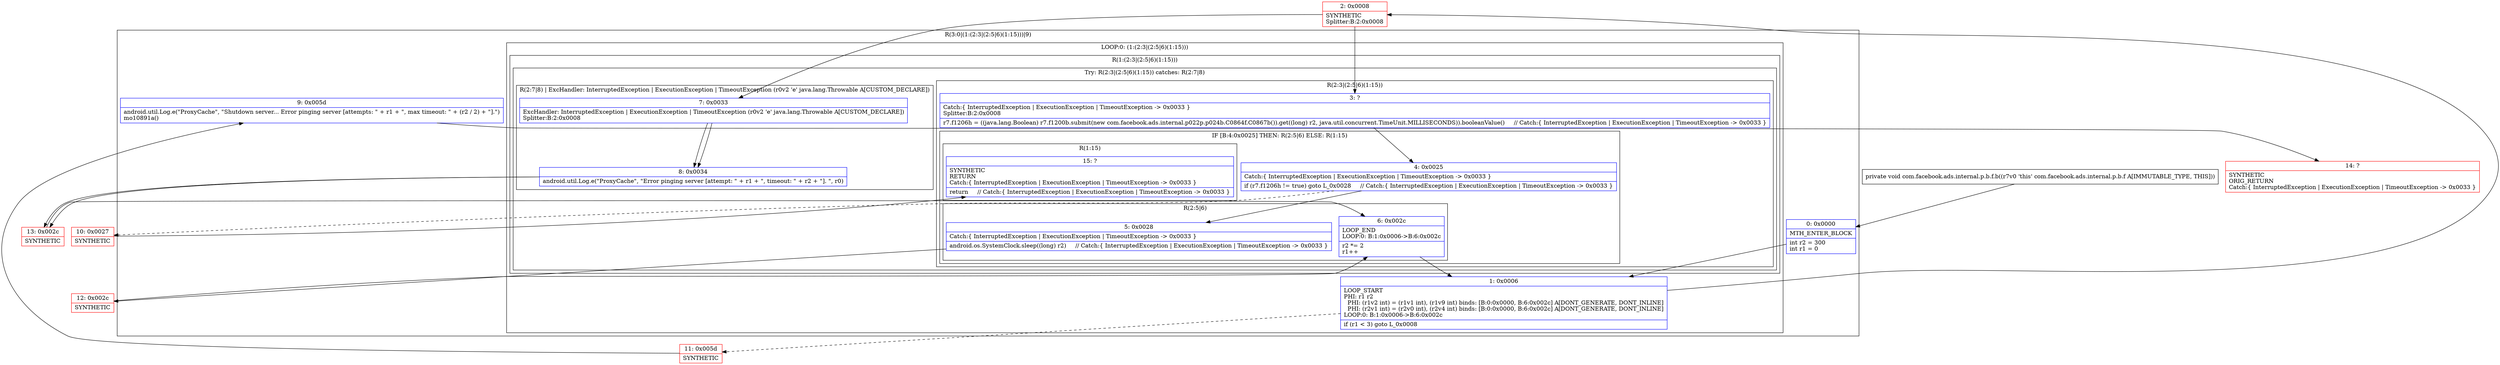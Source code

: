 digraph "CFG forcom.facebook.ads.internal.p.b.f.b()V" {
subgraph cluster_Region_674479885 {
label = "R(3:0|(1:(2:3|(2:5|6)(1:15)))|9)";
node [shape=record,color=blue];
Node_0 [shape=record,label="{0\:\ 0x0000|MTH_ENTER_BLOCK\l|int r2 = 300\lint r1 = 0\l}"];
subgraph cluster_LoopRegion_471268202 {
label = "LOOP:0: (1:(2:3|(2:5|6)(1:15)))";
node [shape=record,color=blue];
Node_1 [shape=record,label="{1\:\ 0x0006|LOOP_START\lPHI: r1 r2 \l  PHI: (r1v2 int) = (r1v1 int), (r1v9 int) binds: [B:0:0x0000, B:6:0x002c] A[DONT_GENERATE, DONT_INLINE]\l  PHI: (r2v1 int) = (r2v0 int), (r2v4 int) binds: [B:0:0x0000, B:6:0x002c] A[DONT_GENERATE, DONT_INLINE]\lLOOP:0: B:1:0x0006\-\>B:6:0x002c\l|if (r1 \< 3) goto L_0x0008\l}"];
subgraph cluster_Region_1114046708 {
label = "R(1:(2:3|(2:5|6)(1:15)))";
node [shape=record,color=blue];
subgraph cluster_TryCatchRegion_1246598798 {
label = "Try: R(2:3|(2:5|6)(1:15)) catches: R(2:7|8)";
node [shape=record,color=blue];
subgraph cluster_Region_1207717857 {
label = "R(2:3|(2:5|6)(1:15))";
node [shape=record,color=blue];
Node_3 [shape=record,label="{3\:\ ?|Catch:\{ InterruptedException \| ExecutionException \| TimeoutException \-\> 0x0033 \}\lSplitter:B:2:0x0008\l|r7.f1206h = ((java.lang.Boolean) r7.f1200b.submit(new com.facebook.ads.internal.p022p.p024b.C0864f.C0867b()).get((long) r2, java.util.concurrent.TimeUnit.MILLISECONDS)).booleanValue()     \/\/ Catch:\{ InterruptedException \| ExecutionException \| TimeoutException \-\> 0x0033 \}\l}"];
subgraph cluster_IfRegion_119208462 {
label = "IF [B:4:0x0025] THEN: R(2:5|6) ELSE: R(1:15)";
node [shape=record,color=blue];
Node_4 [shape=record,label="{4\:\ 0x0025|Catch:\{ InterruptedException \| ExecutionException \| TimeoutException \-\> 0x0033 \}\l|if (r7.f1206h != true) goto L_0x0028     \/\/ Catch:\{ InterruptedException \| ExecutionException \| TimeoutException \-\> 0x0033 \}\l}"];
subgraph cluster_Region_477628941 {
label = "R(2:5|6)";
node [shape=record,color=blue];
Node_5 [shape=record,label="{5\:\ 0x0028|Catch:\{ InterruptedException \| ExecutionException \| TimeoutException \-\> 0x0033 \}\l|android.os.SystemClock.sleep((long) r2)     \/\/ Catch:\{ InterruptedException \| ExecutionException \| TimeoutException \-\> 0x0033 \}\l}"];
Node_6 [shape=record,label="{6\:\ 0x002c|LOOP_END\lLOOP:0: B:1:0x0006\-\>B:6:0x002c\l|r2 *= 2\lr1++\l}"];
}
subgraph cluster_Region_1712437788 {
label = "R(1:15)";
node [shape=record,color=blue];
Node_15 [shape=record,label="{15\:\ ?|SYNTHETIC\lRETURN\lCatch:\{ InterruptedException \| ExecutionException \| TimeoutException \-\> 0x0033 \}\l|return     \/\/ Catch:\{ InterruptedException \| ExecutionException \| TimeoutException \-\> 0x0033 \}\l}"];
}
}
}
subgraph cluster_Region_703128205 {
label = "R(2:7|8) | ExcHandler: InterruptedException \| ExecutionException \| TimeoutException (r0v2 'e' java.lang.Throwable A[CUSTOM_DECLARE])\l";
node [shape=record,color=blue];
Node_7 [shape=record,label="{7\:\ 0x0033|ExcHandler: InterruptedException \| ExecutionException \| TimeoutException (r0v2 'e' java.lang.Throwable A[CUSTOM_DECLARE])\lSplitter:B:2:0x0008\l}"];
Node_8 [shape=record,label="{8\:\ 0x0034|android.util.Log.e(\"ProxyCache\", \"Error pinging server [attempt: \" + r1 + \", timeout: \" + r2 + \"]. \", r0)\l}"];
}
}
}
}
Node_9 [shape=record,label="{9\:\ 0x005d|android.util.Log.e(\"ProxyCache\", \"Shutdown server... Error pinging server [attempts: \" + r1 + \", max timeout: \" + (r2 \/ 2) + \"].\")\lmo10891a()\l}"];
}
subgraph cluster_Region_703128205 {
label = "R(2:7|8) | ExcHandler: InterruptedException \| ExecutionException \| TimeoutException (r0v2 'e' java.lang.Throwable A[CUSTOM_DECLARE])\l";
node [shape=record,color=blue];
Node_7 [shape=record,label="{7\:\ 0x0033|ExcHandler: InterruptedException \| ExecutionException \| TimeoutException (r0v2 'e' java.lang.Throwable A[CUSTOM_DECLARE])\lSplitter:B:2:0x0008\l}"];
Node_8 [shape=record,label="{8\:\ 0x0034|android.util.Log.e(\"ProxyCache\", \"Error pinging server [attempt: \" + r1 + \", timeout: \" + r2 + \"]. \", r0)\l}"];
}
Node_2 [shape=record,color=red,label="{2\:\ 0x0008|SYNTHETIC\lSplitter:B:2:0x0008\l}"];
Node_10 [shape=record,color=red,label="{10\:\ 0x0027|SYNTHETIC\l}"];
Node_11 [shape=record,color=red,label="{11\:\ 0x005d|SYNTHETIC\l}"];
Node_12 [shape=record,color=red,label="{12\:\ 0x002c|SYNTHETIC\l}"];
Node_13 [shape=record,color=red,label="{13\:\ 0x002c|SYNTHETIC\l}"];
Node_14 [shape=record,color=red,label="{14\:\ ?|SYNTHETIC\lORIG_RETURN\lCatch:\{ InterruptedException \| ExecutionException \| TimeoutException \-\> 0x0033 \}\l}"];
MethodNode[shape=record,label="{private void com.facebook.ads.internal.p.b.f.b((r7v0 'this' com.facebook.ads.internal.p.b.f A[IMMUTABLE_TYPE, THIS])) }"];
MethodNode -> Node_0;
Node_0 -> Node_1;
Node_1 -> Node_2;
Node_1 -> Node_11[style=dashed];
Node_3 -> Node_4;
Node_4 -> Node_5;
Node_4 -> Node_10[style=dashed];
Node_5 -> Node_12;
Node_6 -> Node_1;
Node_7 -> Node_8;
Node_8 -> Node_13;
Node_9 -> Node_14;
Node_7 -> Node_8;
Node_8 -> Node_13;
Node_2 -> Node_3;
Node_2 -> Node_7;
Node_10 -> Node_15;
Node_11 -> Node_9;
Node_12 -> Node_6;
Node_13 -> Node_6;
}


